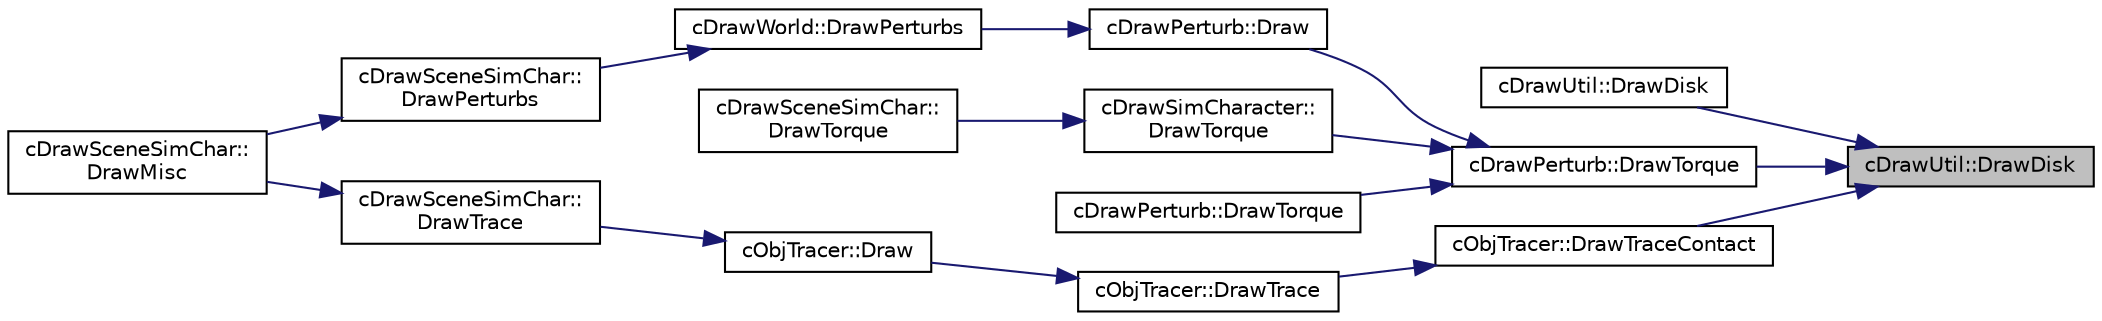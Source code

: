 digraph "cDrawUtil::DrawDisk"
{
 // LATEX_PDF_SIZE
  edge [fontname="Helvetica",fontsize="10",labelfontname="Helvetica",labelfontsize="10"];
  node [fontname="Helvetica",fontsize="10",shape=record];
  rankdir="RL";
  Node1 [label="cDrawUtil::DrawDisk",height=0.2,width=0.4,color="black", fillcolor="grey75", style="filled", fontcolor="black",tooltip=" "];
  Node1 -> Node2 [dir="back",color="midnightblue",fontsize="10",style="solid",fontname="Helvetica"];
  Node2 [label="cDrawUtil::DrawDisk",height=0.2,width=0.4,color="black", fillcolor="white", style="filled",URL="$classc_draw_util.html#aadebed5ebd4033a982ab624eb2555aca",tooltip=" "];
  Node1 -> Node3 [dir="back",color="midnightblue",fontsize="10",style="solid",fontname="Helvetica"];
  Node3 [label="cDrawPerturb::DrawTorque",height=0.2,width=0.4,color="black", fillcolor="white", style="filled",URL="$classc_draw_perturb.html#a454deadcf6edecbb4d39615edbf4ef79",tooltip=" "];
  Node3 -> Node4 [dir="back",color="midnightblue",fontsize="10",style="solid",fontname="Helvetica"];
  Node4 [label="cDrawPerturb::Draw",height=0.2,width=0.4,color="black", fillcolor="white", style="filled",URL="$classc_draw_perturb.html#afe630dd735e398ab4b2557fadffa37c7",tooltip=" "];
  Node4 -> Node5 [dir="back",color="midnightblue",fontsize="10",style="solid",fontname="Helvetica"];
  Node5 [label="cDrawWorld::DrawPerturbs",height=0.2,width=0.4,color="black", fillcolor="white", style="filled",URL="$classc_draw_world.html#aa75868eb35c1eaac5fb60ff052820fe3",tooltip=" "];
  Node5 -> Node6 [dir="back",color="midnightblue",fontsize="10",style="solid",fontname="Helvetica"];
  Node6 [label="cDrawSceneSimChar::\lDrawPerturbs",height=0.2,width=0.4,color="black", fillcolor="white", style="filled",URL="$classc_draw_scene_sim_char.html#a88d38ea67a57370bf76ef1e2bcb0fea3",tooltip=" "];
  Node6 -> Node7 [dir="back",color="midnightblue",fontsize="10",style="solid",fontname="Helvetica"];
  Node7 [label="cDrawSceneSimChar::\lDrawMisc",height=0.2,width=0.4,color="black", fillcolor="white", style="filled",URL="$classc_draw_scene_sim_char.html#a65bd615257485a465f9c1830c13e60e9",tooltip=" "];
  Node3 -> Node8 [dir="back",color="midnightblue",fontsize="10",style="solid",fontname="Helvetica"];
  Node8 [label="cDrawSimCharacter::\lDrawTorque",height=0.2,width=0.4,color="black", fillcolor="white", style="filled",URL="$classc_draw_sim_character.html#a8d80e489711dc094d9f5dda0f6f5bcfc",tooltip=" "];
  Node8 -> Node9 [dir="back",color="midnightblue",fontsize="10",style="solid",fontname="Helvetica"];
  Node9 [label="cDrawSceneSimChar::\lDrawTorque",height=0.2,width=0.4,color="black", fillcolor="white", style="filled",URL="$classc_draw_scene_sim_char.html#ade2b8139ed9ab688252c061e13cf5aba",tooltip=" "];
  Node3 -> Node10 [dir="back",color="midnightblue",fontsize="10",style="solid",fontname="Helvetica"];
  Node10 [label="cDrawPerturb::DrawTorque",height=0.2,width=0.4,color="black", fillcolor="white", style="filled",URL="$classc_draw_perturb.html#a8c6fecca255d6230e95146f998da4e6d",tooltip=" "];
  Node1 -> Node11 [dir="back",color="midnightblue",fontsize="10",style="solid",fontname="Helvetica"];
  Node11 [label="cObjTracer::DrawTraceContact",height=0.2,width=0.4,color="black", fillcolor="white", style="filled",URL="$classc_obj_tracer.html#a781e2dbbc988811ca482f88b47a14567",tooltip=" "];
  Node11 -> Node12 [dir="back",color="midnightblue",fontsize="10",style="solid",fontname="Helvetica"];
  Node12 [label="cObjTracer::DrawTrace",height=0.2,width=0.4,color="black", fillcolor="white", style="filled",URL="$classc_obj_tracer.html#a6735ff2593b2482ce1c83f0f448d3f38",tooltip=" "];
  Node12 -> Node13 [dir="back",color="midnightblue",fontsize="10",style="solid",fontname="Helvetica"];
  Node13 [label="cObjTracer::Draw",height=0.2,width=0.4,color="black", fillcolor="white", style="filled",URL="$classc_obj_tracer.html#a43763760c45e5de00589acd64e93cdf4",tooltip=" "];
  Node13 -> Node14 [dir="back",color="midnightblue",fontsize="10",style="solid",fontname="Helvetica"];
  Node14 [label="cDrawSceneSimChar::\lDrawTrace",height=0.2,width=0.4,color="black", fillcolor="white", style="filled",URL="$classc_draw_scene_sim_char.html#ac99b14c759dbda2fee5dae2a045dad06",tooltip=" "];
  Node14 -> Node7 [dir="back",color="midnightblue",fontsize="10",style="solid",fontname="Helvetica"];
}
